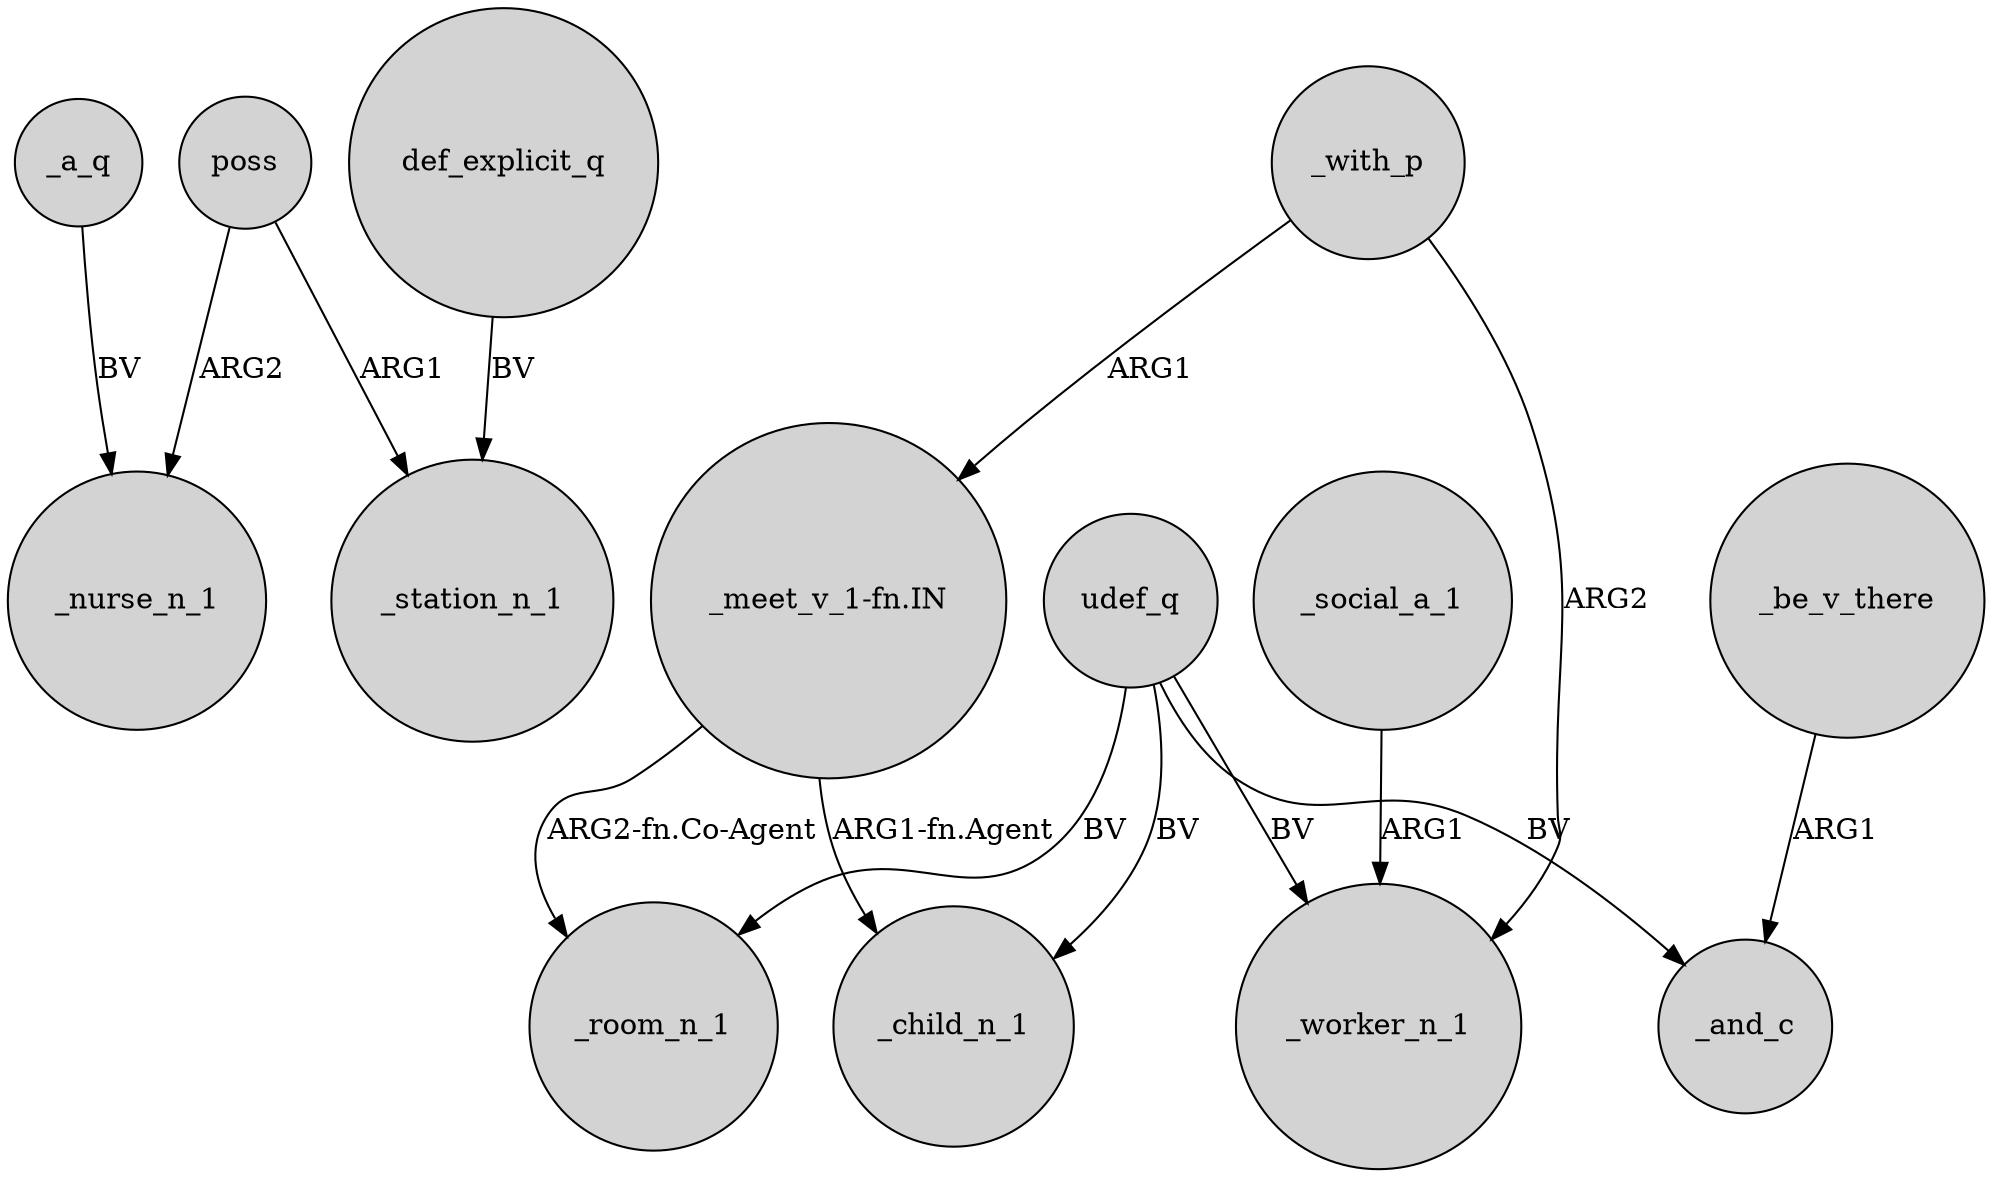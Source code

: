 digraph {
	node [shape=circle style=filled]
	poss -> _nurse_n_1 [label=ARG2]
	_with_p -> "_meet_v_1-fn.IN" [label=ARG1]
	"_meet_v_1-fn.IN" -> _child_n_1 [label="ARG1-fn.Agent"]
	_a_q -> _nurse_n_1 [label=BV]
	poss -> _station_n_1 [label=ARG1]
	udef_q -> _child_n_1 [label=BV]
	_with_p -> _worker_n_1 [label=ARG2]
	_social_a_1 -> _worker_n_1 [label=ARG1]
	udef_q -> _and_c [label=BV]
	udef_q -> _room_n_1 [label=BV]
	"_meet_v_1-fn.IN" -> _room_n_1 [label="ARG2-fn.Co-Agent"]
	_be_v_there -> _and_c [label=ARG1]
	udef_q -> _worker_n_1 [label=BV]
	def_explicit_q -> _station_n_1 [label=BV]
}
